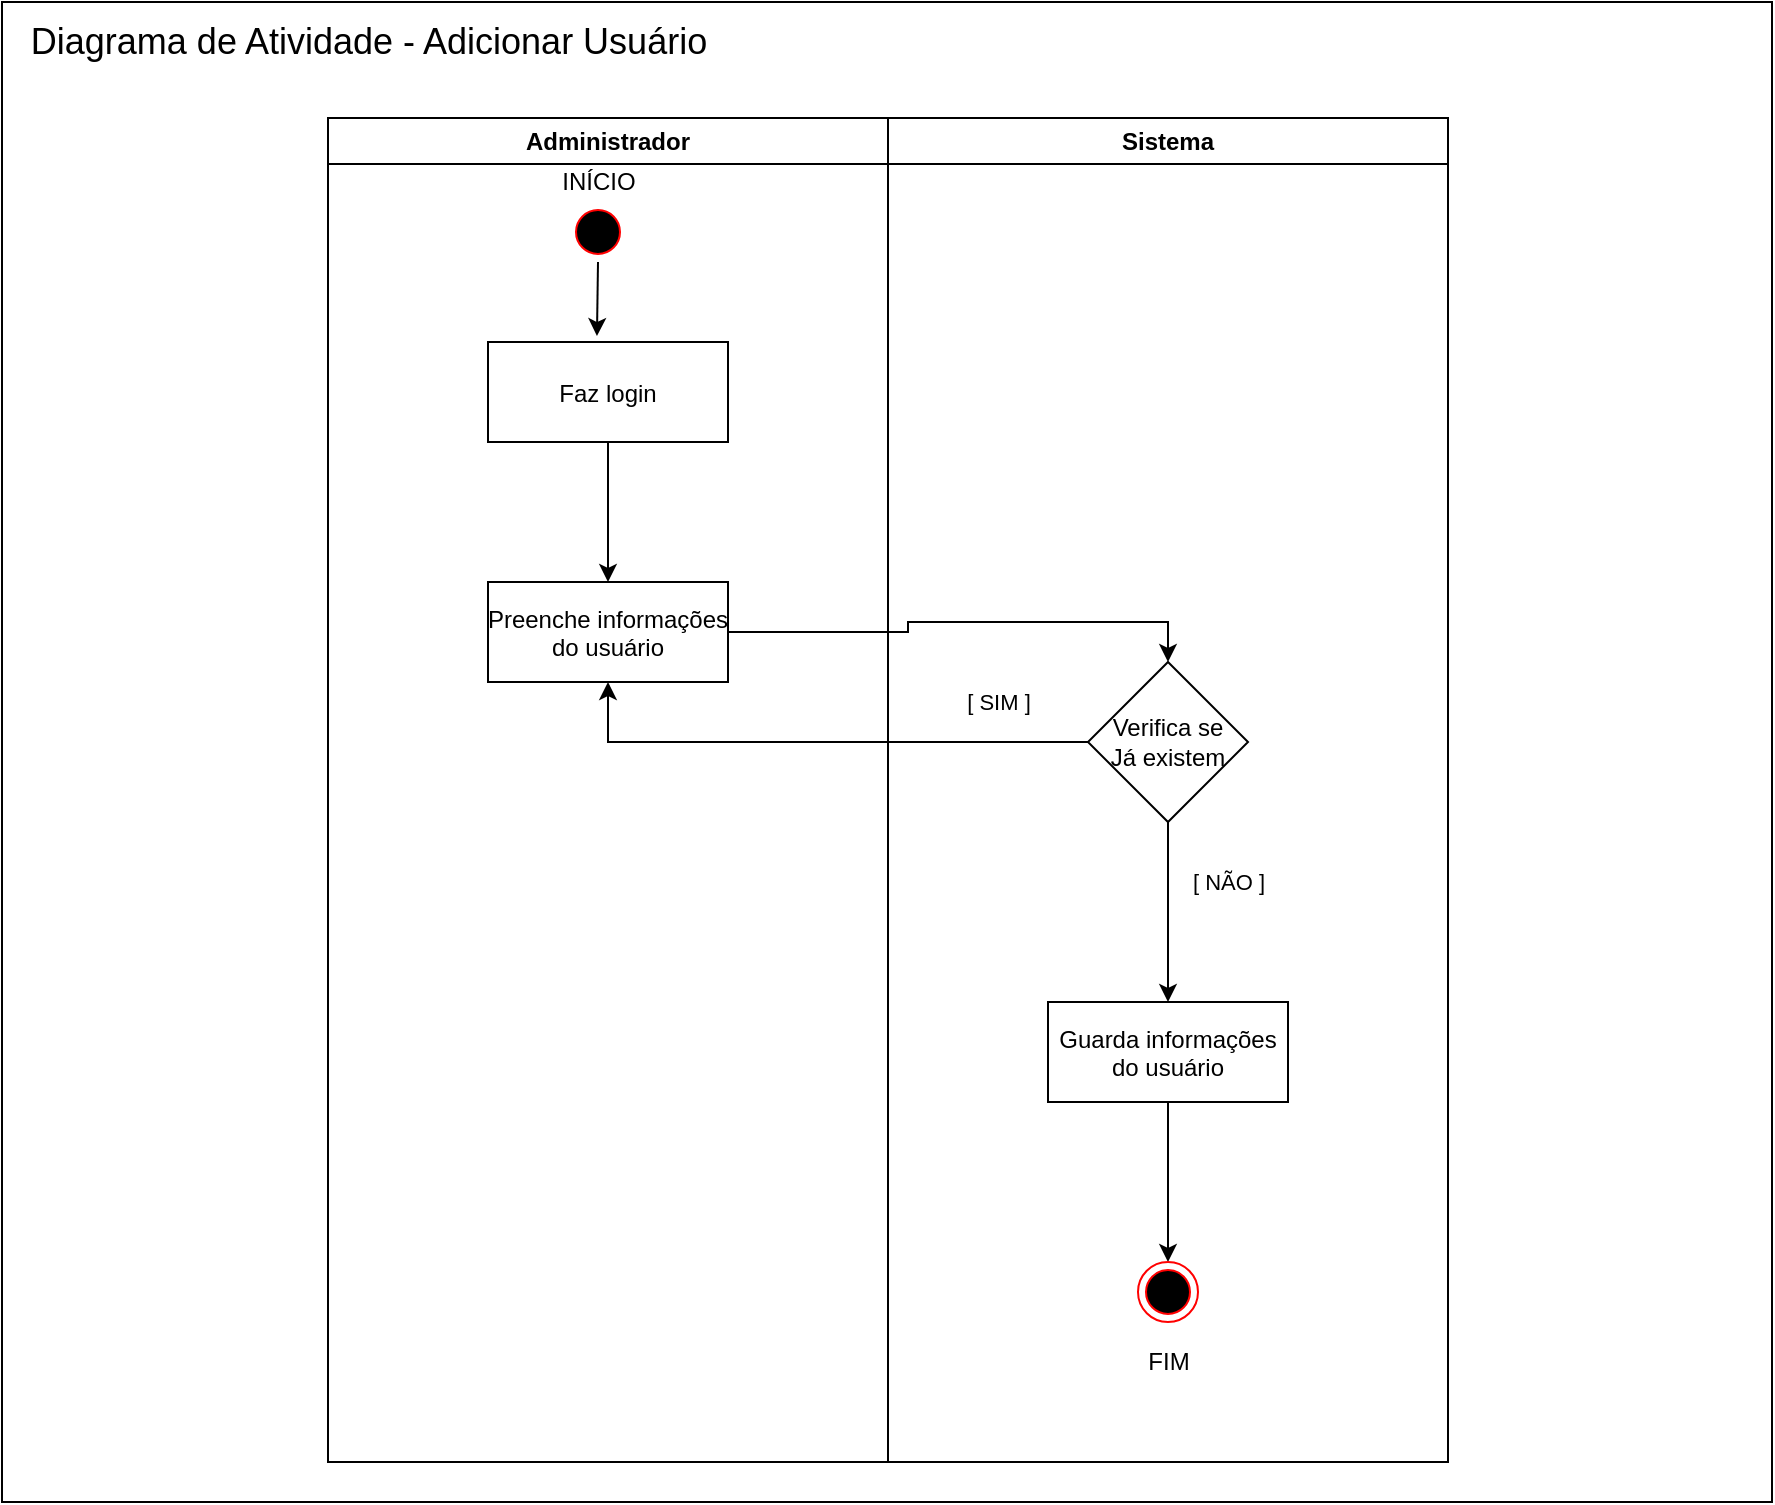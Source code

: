 <mxfile version="13.6.2" type="device"><diagram name="Page-1" id="e7e014a7-5840-1c2e-5031-d8a46d1fe8dd"><mxGraphModel dx="1326" dy="806" grid="1" gridSize="10" guides="1" tooltips="1" connect="1" arrows="1" fold="1" page="1" pageScale="1" pageWidth="1169" pageHeight="826" background="#ffffff" math="0" shadow="0"><root><mxCell id="0"/><mxCell id="1" parent="0"/><mxCell id="mqgZLCw46O0Dq928MZzX-70" value="" style="rounded=0;whiteSpace=wrap;html=1;" vertex="1" parent="1"><mxGeometry x="142" y="70" width="885" height="750" as="geometry"/></mxCell><mxCell id="mqgZLCw46O0Dq928MZzX-71" value="&lt;span style=&quot;font-size: 18px&quot;&gt;Diagrama de Atividade - Adicionar Usuário&lt;br&gt;&lt;/span&gt;" style="text;html=1;align=center;verticalAlign=middle;resizable=0;points=[];autosize=1;" vertex="1" parent="1"><mxGeometry x="150" y="80" width="350" height="20" as="geometry"/></mxCell><mxCell id="mqgZLCw46O0Dq928MZzX-43" value="Administrador" style="swimlane;whiteSpace=wrap;startSize=23;" vertex="1" parent="1"><mxGeometry x="305" y="128" width="280" height="672" as="geometry"/></mxCell><mxCell id="mqgZLCw46O0Dq928MZzX-44" style="edgeStyle=orthogonalEdgeStyle;rounded=0;orthogonalLoop=1;jettySize=auto;html=1;exitX=0.5;exitY=1;exitDx=0;exitDy=0;entryX=0.454;entryY=-0.06;entryDx=0;entryDy=0;entryPerimeter=0;" edge="1" parent="mqgZLCw46O0Dq928MZzX-43" source="mqgZLCw46O0Dq928MZzX-45" target="mqgZLCw46O0Dq928MZzX-47"><mxGeometry relative="1" as="geometry"/></mxCell><mxCell id="mqgZLCw46O0Dq928MZzX-45" value="" style="ellipse;shape=startState;fillColor=#000000;strokeColor=#ff0000;" vertex="1" parent="mqgZLCw46O0Dq928MZzX-43"><mxGeometry x="120" y="42" width="30" height="30" as="geometry"/></mxCell><mxCell id="mqgZLCw46O0Dq928MZzX-46" style="edgeStyle=orthogonalEdgeStyle;rounded=0;orthogonalLoop=1;jettySize=auto;html=1;" edge="1" parent="mqgZLCw46O0Dq928MZzX-43" source="mqgZLCw46O0Dq928MZzX-47" target="mqgZLCw46O0Dq928MZzX-49"><mxGeometry relative="1" as="geometry"/></mxCell><mxCell id="mqgZLCw46O0Dq928MZzX-47" value="Faz login" style="" vertex="1" parent="mqgZLCw46O0Dq928MZzX-43"><mxGeometry x="80" y="112" width="120" height="50" as="geometry"/></mxCell><mxCell id="mqgZLCw46O0Dq928MZzX-48" value="INÍCIO" style="text;html=1;align=center;verticalAlign=middle;resizable=0;points=[];autosize=1;" vertex="1" parent="mqgZLCw46O0Dq928MZzX-43"><mxGeometry x="110" y="22" width="50" height="20" as="geometry"/></mxCell><mxCell id="mqgZLCw46O0Dq928MZzX-49" value="Preenche informações &#10;do usuário" style="" vertex="1" parent="mqgZLCw46O0Dq928MZzX-43"><mxGeometry x="80" y="232" width="120" height="50" as="geometry"/></mxCell><mxCell id="mqgZLCw46O0Dq928MZzX-54" value="Sistema" style="swimlane;whiteSpace=wrap;startSize=23;" vertex="1" parent="1"><mxGeometry x="585" y="128" width="280" height="672" as="geometry"/></mxCell><mxCell id="mqgZLCw46O0Dq928MZzX-67" style="edgeStyle=orthogonalEdgeStyle;rounded=0;orthogonalLoop=1;jettySize=auto;html=1;entryX=0.5;entryY=0;entryDx=0;entryDy=0;" edge="1" parent="mqgZLCw46O0Dq928MZzX-54" source="mqgZLCw46O0Dq928MZzX-55" target="mqgZLCw46O0Dq928MZzX-52"><mxGeometry relative="1" as="geometry"/></mxCell><mxCell id="mqgZLCw46O0Dq928MZzX-55" value="Guarda informações &#10;do usuário" style="" vertex="1" parent="mqgZLCw46O0Dq928MZzX-54"><mxGeometry x="80" y="442" width="120" height="50" as="geometry"/></mxCell><mxCell id="mqgZLCw46O0Dq928MZzX-65" style="edgeStyle=orthogonalEdgeStyle;rounded=0;orthogonalLoop=1;jettySize=auto;html=1;exitX=0.5;exitY=1;exitDx=0;exitDy=0;" edge="1" parent="mqgZLCw46O0Dq928MZzX-54" source="mqgZLCw46O0Dq928MZzX-60" target="mqgZLCw46O0Dq928MZzX-55"><mxGeometry relative="1" as="geometry"/></mxCell><mxCell id="mqgZLCw46O0Dq928MZzX-60" value="Verifica se&lt;br&gt;Já existem" style="rhombus;whiteSpace=wrap;html=1;" vertex="1" parent="mqgZLCw46O0Dq928MZzX-54"><mxGeometry x="100" y="272" width="80" height="80" as="geometry"/></mxCell><mxCell id="mqgZLCw46O0Dq928MZzX-64" value="&lt;span style=&quot;font-size: 11px ; background-color: rgb(255 , 255 , 255)&quot;&gt;[ SIM ]&lt;/span&gt;" style="text;html=1;align=center;verticalAlign=middle;resizable=0;points=[];autosize=1;" vertex="1" parent="mqgZLCw46O0Dq928MZzX-54"><mxGeometry x="30" y="282" width="50" height="20" as="geometry"/></mxCell><mxCell id="mqgZLCw46O0Dq928MZzX-66" value="&lt;span style=&quot;font-size: 11px ; background-color: rgb(255 , 255 , 255)&quot;&gt;[ NÃO ]&lt;/span&gt;" style="text;html=1;align=center;verticalAlign=middle;resizable=0;points=[];autosize=1;" vertex="1" parent="mqgZLCw46O0Dq928MZzX-54"><mxGeometry x="145" y="372" width="50" height="20" as="geometry"/></mxCell><mxCell id="mqgZLCw46O0Dq928MZzX-52" value="" style="ellipse;html=1;shape=endState;fillColor=#000000;strokeColor=#ff0000;" vertex="1" parent="mqgZLCw46O0Dq928MZzX-54"><mxGeometry x="125" y="572" width="30" height="30" as="geometry"/></mxCell><mxCell id="mqgZLCw46O0Dq928MZzX-53" value="FIM" style="text;html=1;align=center;verticalAlign=middle;resizable=0;points=[];autosize=1;" vertex="1" parent="mqgZLCw46O0Dq928MZzX-54"><mxGeometry x="120" y="612" width="40" height="20" as="geometry"/></mxCell><mxCell id="mqgZLCw46O0Dq928MZzX-62" style="edgeStyle=orthogonalEdgeStyle;rounded=0;orthogonalLoop=1;jettySize=auto;html=1;entryX=0.5;entryY=0;entryDx=0;entryDy=0;" edge="1" parent="1" source="mqgZLCw46O0Dq928MZzX-49" target="mqgZLCw46O0Dq928MZzX-60"><mxGeometry relative="1" as="geometry"/></mxCell><mxCell id="mqgZLCw46O0Dq928MZzX-63" style="edgeStyle=orthogonalEdgeStyle;rounded=0;orthogonalLoop=1;jettySize=auto;html=1;entryX=0.5;entryY=1;entryDx=0;entryDy=0;exitX=0;exitY=0.5;exitDx=0;exitDy=0;" edge="1" parent="1" source="mqgZLCw46O0Dq928MZzX-60" target="mqgZLCw46O0Dq928MZzX-49"><mxGeometry relative="1" as="geometry"><Array as="points"><mxPoint x="685" y="440"/><mxPoint x="445" y="440"/></Array></mxGeometry></mxCell></root></mxGraphModel></diagram></mxfile>